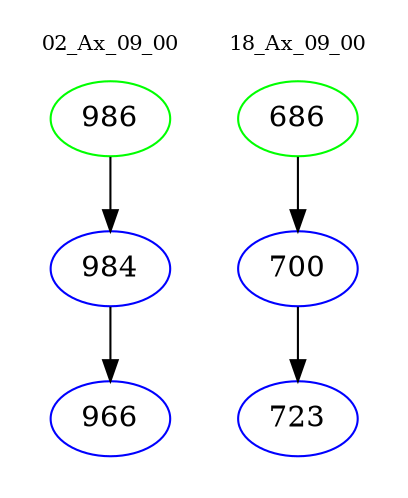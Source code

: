 digraph{
subgraph cluster_0 {
color = white
label = "02_Ax_09_00";
fontsize=10;
T0_986 [label="986", color="green"]
T0_986 -> T0_984 [color="black"]
T0_984 [label="984", color="blue"]
T0_984 -> T0_966 [color="black"]
T0_966 [label="966", color="blue"]
}
subgraph cluster_1 {
color = white
label = "18_Ax_09_00";
fontsize=10;
T1_686 [label="686", color="green"]
T1_686 -> T1_700 [color="black"]
T1_700 [label="700", color="blue"]
T1_700 -> T1_723 [color="black"]
T1_723 [label="723", color="blue"]
}
}
